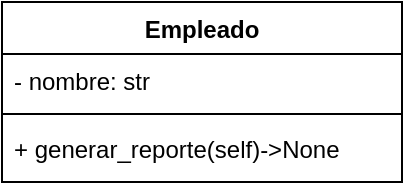 <mxfile version="22.1.22" type="embed">
  <diagram name="Page-1" id="tbTDbrZqifYKG93AlSTv">
    <mxGraphModel dx="1147" dy="669" grid="1" gridSize="10" guides="1" tooltips="1" connect="1" arrows="1" fold="1" page="1" pageScale="1" pageWidth="850" pageHeight="1100" math="0" shadow="0">
      <root>
        <mxCell id="0" />
        <mxCell id="1" parent="0" />
        <mxCell id="kdcrsiTQsLKbmr25hT_a-2" value="Empleado" style="swimlane;fontStyle=1;align=center;verticalAlign=top;childLayout=stackLayout;horizontal=1;startSize=26;horizontalStack=0;resizeParent=1;resizeParentMax=0;resizeLast=0;collapsible=1;marginBottom=0;whiteSpace=wrap;html=1;" parent="1" vertex="1">
          <mxGeometry x="170" y="430" width="200" height="90" as="geometry" />
        </mxCell>
        <mxCell id="kdcrsiTQsLKbmr25hT_a-3" value="- nombre: str" style="text;strokeColor=none;fillColor=none;align=left;verticalAlign=top;spacingLeft=4;spacingRight=4;overflow=hidden;rotatable=0;points=[[0,0.5],[1,0.5]];portConstraint=eastwest;whiteSpace=wrap;html=1;" parent="kdcrsiTQsLKbmr25hT_a-2" vertex="1">
          <mxGeometry y="26" width="200" height="26" as="geometry" />
        </mxCell>
        <mxCell id="kdcrsiTQsLKbmr25hT_a-4" value="" style="line;strokeWidth=1;fillColor=none;align=left;verticalAlign=middle;spacingTop=-1;spacingLeft=3;spacingRight=3;rotatable=0;labelPosition=right;points=[];portConstraint=eastwest;strokeColor=inherit;" parent="kdcrsiTQsLKbmr25hT_a-2" vertex="1">
          <mxGeometry y="52" width="200" height="8" as="geometry" />
        </mxCell>
        <mxCell id="kdcrsiTQsLKbmr25hT_a-5" value="&lt;span style=&quot;background-color: initial;&quot;&gt;+ generar_reporte(self)-&amp;gt;None&lt;/span&gt;" style="text;strokeColor=none;fillColor=none;align=left;verticalAlign=top;spacingLeft=4;spacingRight=4;overflow=hidden;rotatable=0;points=[[0,0.5],[1,0.5]];portConstraint=eastwest;whiteSpace=wrap;html=1;" parent="kdcrsiTQsLKbmr25hT_a-2" vertex="1">
          <mxGeometry y="60" width="200" height="30" as="geometry" />
        </mxCell>
      </root>
    </mxGraphModel>
  </diagram>
</mxfile>
